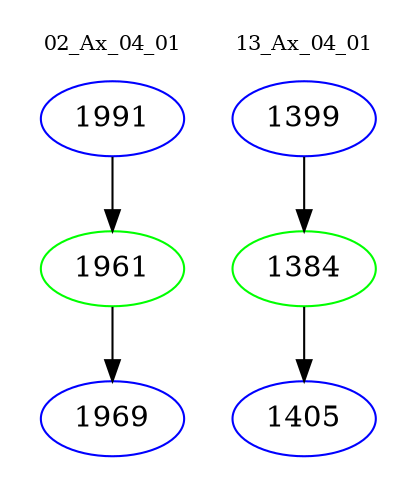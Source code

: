 digraph{
subgraph cluster_0 {
color = white
label = "02_Ax_04_01";
fontsize=10;
T0_1991 [label="1991", color="blue"]
T0_1991 -> T0_1961 [color="black"]
T0_1961 [label="1961", color="green"]
T0_1961 -> T0_1969 [color="black"]
T0_1969 [label="1969", color="blue"]
}
subgraph cluster_1 {
color = white
label = "13_Ax_04_01";
fontsize=10;
T1_1399 [label="1399", color="blue"]
T1_1399 -> T1_1384 [color="black"]
T1_1384 [label="1384", color="green"]
T1_1384 -> T1_1405 [color="black"]
T1_1405 [label="1405", color="blue"]
}
}
